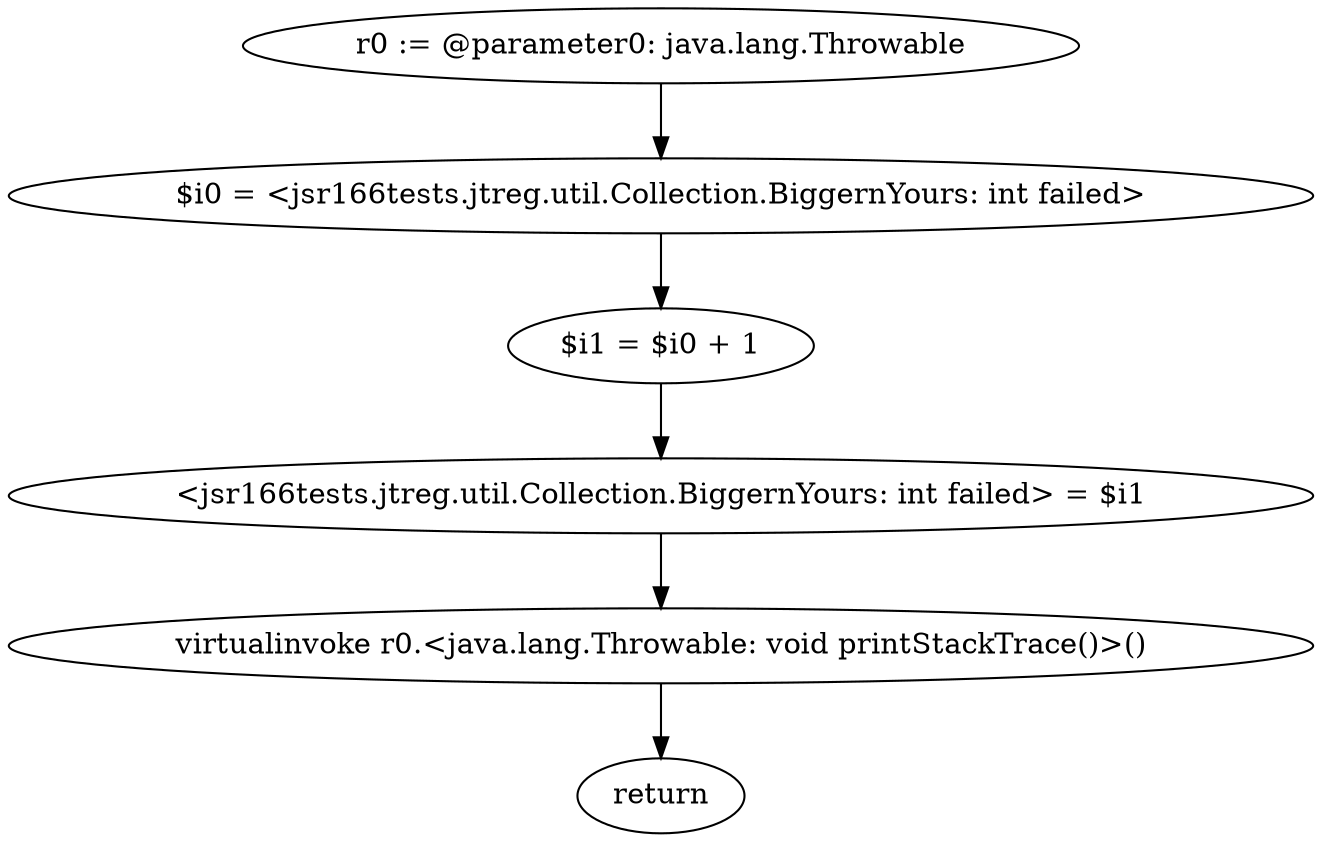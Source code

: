 digraph "unitGraph" {
    "r0 := @parameter0: java.lang.Throwable"
    "$i0 = <jsr166tests.jtreg.util.Collection.BiggernYours: int failed>"
    "$i1 = $i0 + 1"
    "<jsr166tests.jtreg.util.Collection.BiggernYours: int failed> = $i1"
    "virtualinvoke r0.<java.lang.Throwable: void printStackTrace()>()"
    "return"
    "r0 := @parameter0: java.lang.Throwable"->"$i0 = <jsr166tests.jtreg.util.Collection.BiggernYours: int failed>";
    "$i0 = <jsr166tests.jtreg.util.Collection.BiggernYours: int failed>"->"$i1 = $i0 + 1";
    "$i1 = $i0 + 1"->"<jsr166tests.jtreg.util.Collection.BiggernYours: int failed> = $i1";
    "<jsr166tests.jtreg.util.Collection.BiggernYours: int failed> = $i1"->"virtualinvoke r0.<java.lang.Throwable: void printStackTrace()>()";
    "virtualinvoke r0.<java.lang.Throwable: void printStackTrace()>()"->"return";
}
